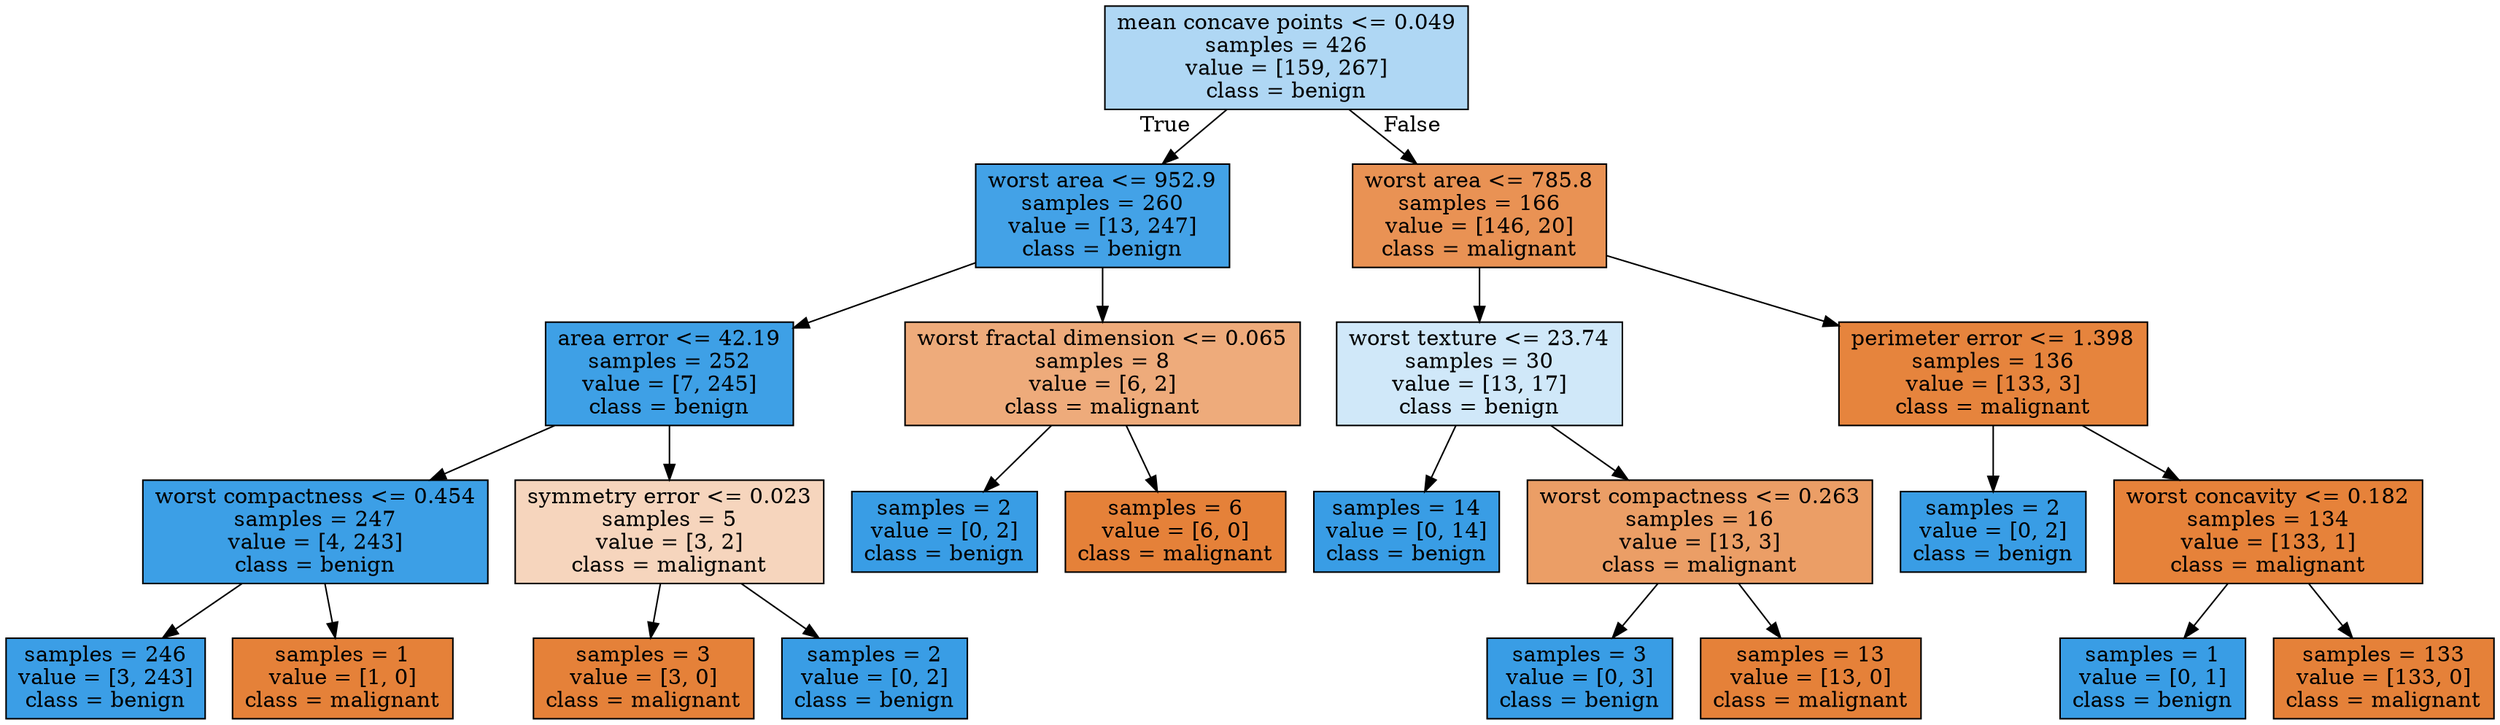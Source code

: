 digraph Tree {
node [shape=box, style="filled", color="black"] ;
0 [label="mean concave points <= 0.049\nsamples = 426\nvalue = [159, 267]\nclass = benign", fillcolor="#399de567"] ;
1 [label="worst area <= 952.9\nsamples = 260\nvalue = [13, 247]\nclass = benign", fillcolor="#399de5f2"] ;
0 -> 1 [labeldistance=2.5, labelangle=45, headlabel="True"] ;
2 [label="area error <= 42.19\nsamples = 252\nvalue = [7, 245]\nclass = benign", fillcolor="#399de5f8"] ;
1 -> 2 ;
3 [label="worst compactness <= 0.454\nsamples = 247\nvalue = [4, 243]\nclass = benign", fillcolor="#399de5fb"] ;
2 -> 3 ;
4 [label="samples = 246\nvalue = [3, 243]\nclass = benign", fillcolor="#399de5fc"] ;
3 -> 4 ;
5 [label="samples = 1\nvalue = [1, 0]\nclass = malignant", fillcolor="#e58139ff"] ;
3 -> 5 ;
6 [label="symmetry error <= 0.023\nsamples = 5\nvalue = [3, 2]\nclass = malignant", fillcolor="#e5813955"] ;
2 -> 6 ;
7 [label="samples = 3\nvalue = [3, 0]\nclass = malignant", fillcolor="#e58139ff"] ;
6 -> 7 ;
8 [label="samples = 2\nvalue = [0, 2]\nclass = benign", fillcolor="#399de5ff"] ;
6 -> 8 ;
9 [label="worst fractal dimension <= 0.065\nsamples = 8\nvalue = [6, 2]\nclass = malignant", fillcolor="#e58139aa"] ;
1 -> 9 ;
10 [label="samples = 2\nvalue = [0, 2]\nclass = benign", fillcolor="#399de5ff"] ;
9 -> 10 ;
11 [label="samples = 6\nvalue = [6, 0]\nclass = malignant", fillcolor="#e58139ff"] ;
9 -> 11 ;
12 [label="worst area <= 785.8\nsamples = 166\nvalue = [146, 20]\nclass = malignant", fillcolor="#e58139dc"] ;
0 -> 12 [labeldistance=2.5, labelangle=-45, headlabel="False"] ;
13 [label="worst texture <= 23.74\nsamples = 30\nvalue = [13, 17]\nclass = benign", fillcolor="#399de53c"] ;
12 -> 13 ;
14 [label="samples = 14\nvalue = [0, 14]\nclass = benign", fillcolor="#399de5ff"] ;
13 -> 14 ;
15 [label="worst compactness <= 0.263\nsamples = 16\nvalue = [13, 3]\nclass = malignant", fillcolor="#e58139c4"] ;
13 -> 15 ;
16 [label="samples = 3\nvalue = [0, 3]\nclass = benign", fillcolor="#399de5ff"] ;
15 -> 16 ;
17 [label="samples = 13\nvalue = [13, 0]\nclass = malignant", fillcolor="#e58139ff"] ;
15 -> 17 ;
18 [label="perimeter error <= 1.398\nsamples = 136\nvalue = [133, 3]\nclass = malignant", fillcolor="#e58139f9"] ;
12 -> 18 ;
19 [label="samples = 2\nvalue = [0, 2]\nclass = benign", fillcolor="#399de5ff"] ;
18 -> 19 ;
20 [label="worst concavity <= 0.182\nsamples = 134\nvalue = [133, 1]\nclass = malignant", fillcolor="#e58139fd"] ;
18 -> 20 ;
21 [label="samples = 1\nvalue = [0, 1]\nclass = benign", fillcolor="#399de5ff"] ;
20 -> 21 ;
22 [label="samples = 133\nvalue = [133, 0]\nclass = malignant", fillcolor="#e58139ff"] ;
20 -> 22 ;
}
